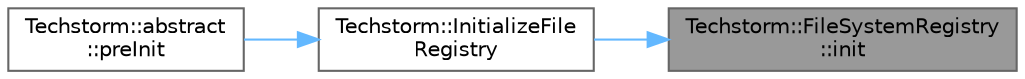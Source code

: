 digraph "Techstorm::FileSystemRegistry::init"
{
 // LATEX_PDF_SIZE
  bgcolor="transparent";
  edge [fontname=Helvetica,fontsize=10,labelfontname=Helvetica,labelfontsize=10];
  node [fontname=Helvetica,fontsize=10,shape=box,height=0.2,width=0.4];
  rankdir="RL";
  Node1 [id="Node000001",label="Techstorm::FileSystemRegistry\l::init",height=0.2,width=0.4,color="gray40", fillcolor="grey60", style="filled", fontcolor="black",tooltip="Initializes the specified root path."];
  Node1 -> Node2 [id="edge1_Node000001_Node000002",dir="back",color="steelblue1",style="solid",tooltip=" "];
  Node2 [id="Node000002",label="Techstorm::InitializeFile\lRegistry",height=0.2,width=0.4,color="grey40", fillcolor="white", style="filled",URL="$d4/d26/namespace_techstorm.html#a0cdf258db7319603e2c5e39a8b18726e",tooltip=" "];
  Node2 -> Node3 [id="edge2_Node000002_Node000003",dir="back",color="steelblue1",style="solid",tooltip=" "];
  Node3 [id="Node000003",label="Techstorm::abstract\l::preInit",height=0.2,width=0.4,color="grey40", fillcolor="white", style="filled",URL="$d6/d34/class_techstorm_1_1abstract.html#a5a3f3dc681fb548bb40d008cdeb0352f",tooltip="This is the first function that will be called on startup. This is empty because it is an optional fe..."];
}
